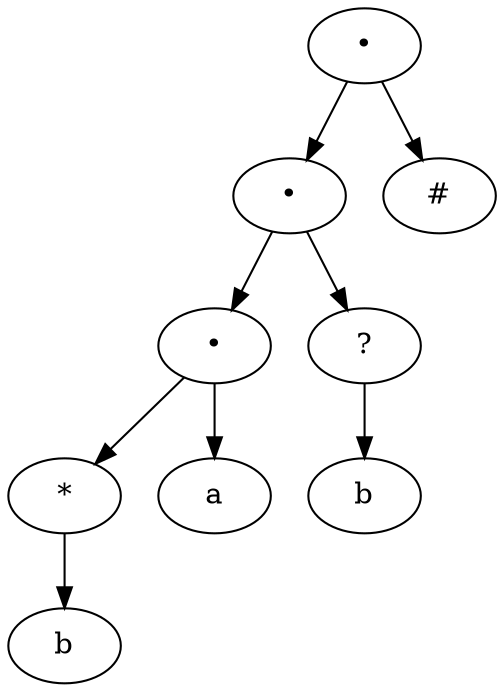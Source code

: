 digraph {
	27990608 [label="•"]
	27990608 -> 27990464
	27990464 [label="•"]
	27990464 -> 27990992
	27990992 [label="•"]
	27990992 -> 27990368
	27990368 [label="*"]
	27990368 -> 27990512
	27990512 [label=b]
	27990992 -> 27991232
	27991232 [label=a]
	27990464 -> 27991184
	27991184 [label="?"]
	27991184 -> 27990032
	27990032 [label=b]
	27990608 -> 27991136
	27991136 [label="#"]
}
